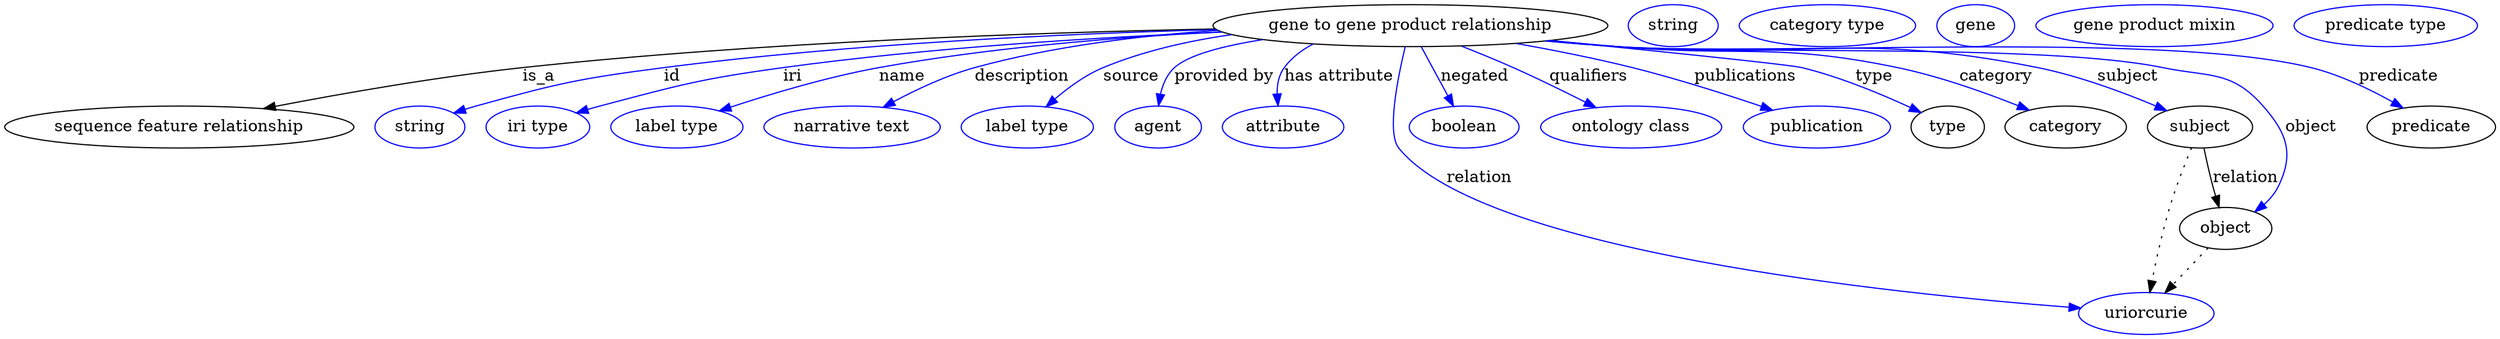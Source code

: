 digraph {
	graph [bb="0,0,2131.7,283"];
	node [label="\N"];
	"gene to gene product relationship"	 [height=0.5,
		label="gene to gene product relationship",
		pos="1203.5,265",
		width=4.694];
	"sequence feature relationship"	 [height=0.5,
		pos="149.49,178",
		width=4.1524];
	"gene to gene product relationship" -> "sequence feature relationship"	 [label=is_a,
		lp="453.49,221.5",
		pos="e,223.32,193.65 1041.6,259.79 852.65,253.28 551.83,241.47 439.49,229 369.63,221.24 291.16,207.11 233.47,195.68"];
	id	 [color=blue,
		height=0.5,
		label=string,
		pos="355.49,178",
		width=1.0652];
	"gene to gene product relationship" -> id	 [color=blue,
		label=id,
		lp="568.49,221.5",
		pos="e,384.69,189.76 1044.7,258.83 885.49,252.14 651.34,240.84 561.49,229 490.36,219.63 472.38,215.99 403.49,196 400.51,195.14 397.45,\
194.17 394.38,193.15",
		style=solid];
	iri	 [color=blue,
		height=0.5,
		label="iri type",
		pos="456.49,178",
		width=1.2277];
	"gene to gene product relationship" -> iri	 [color=blue,
		label=iri,
		lp="673.49,221.5",
		pos="e,489.66,189.94 1040.7,260.11 933.7,255.42 790.78,246.36 665.49,229 595.29,219.28 577.83,214.76 509.49,196 506.15,195.08 502.72,\
194.08 499.29,193.02",
		style=solid];
	name	 [color=blue,
		height=0.5,
		label="label type",
		pos="575.49,178",
		width=1.5707];
	"gene to gene product relationship" -> name	 [color=blue,
		label=name,
		lp="766.49,221.5",
		pos="e,612.96,191.67 1053.7,256.61 943.49,249.8 803.45,239.62 746.49,229 703.8,221.05 656.59,206.51 622.62,194.99",
		style=solid];
	description	 [color=blue,
		height=0.5,
		label="narrative text",
		pos="725.49,178",
		width=2.0943];
	"gene to gene product relationship" -> description	 [color=blue,
		label=description,
		lp="869.49,221.5",
		pos="e,752.79,194.96 1055.4,256.28 969.52,250.14 870.23,240.9 828.49,229 805.23,222.37 780.92,210.59 761.75,200.02",
		style=solid];
	source	 [color=blue,
		height=0.5,
		label="label type",
		pos="875.49,178",
		width=1.5707];
	"gene to gene product relationship" -> source	 [color=blue,
		label=source,
		lp="963.99,221.5",
		pos="e,891.99,195.35 1072.3,253.63 1018.7,247.64 963.73,239.37 939.49,229 924.88,222.75 910.82,212.23 899.61,202.36",
		style=solid];
	"provided by"	 [color=blue,
		height=0.5,
		label=agent,
		pos="987.49,178",
		width=1.0291];
	"gene to gene product relationship" -> "provided by"	 [color=blue,
		label="provided by",
		lp="1044,221.5",
		pos="e,987.8,196.06 1075.6,253.16 1042.9,247.76 1013.6,240.01 1001.5,229 995.03,223.1 991.43,214.53 989.47,206.1",
		style=solid];
	"has attribute"	 [color=blue,
		height=0.5,
		label=attribute,
		pos="1094.5,178",
		width=1.4443];
	"gene to gene product relationship" -> "has attribute"	 [color=blue,
		label="has attribute",
		lp="1142.5,221.5",
		pos="e,1090,196.16 1133.7,248.53 1116.2,242.96 1100.8,236.28 1095.5,229 1090.7,222.55 1089.2,214.3 1089.2,206.32",
		style=solid];
	relation	 [color=blue,
		height=0.5,
		label=uriorcurie,
		pos="1831.5,18",
		width=1.6068];
	"gene to gene product relationship" -> relation	 [color=blue,
		label=relation,
		lp="1263.5,134.5",
		pos="e,1774.8,21.818 1198.7,246.57 1192.4,220.06 1183.1,172.93 1193.5,160 1264.6,71.279 1615.5,34.438 1764.4,22.626",
		style=solid];
	negated	 [color=blue,
		height=0.5,
		label=boolean,
		pos="1249.5,178",
		width=1.2999];
	"gene to gene product relationship" -> negated	 [color=blue,
		label=negated,
		lp="1258.5,221.5",
		pos="e,1240.1,195.71 1213,246.97 1219.5,234.76 1228.1,218.41 1235.4,204.7",
		style=solid];
	qualifiers	 [color=blue,
		height=0.5,
		label="ontology class",
		pos="1391.5,178",
		width=2.1484];
	"gene to gene product relationship" -> qualifiers	 [color=blue,
		label=qualifiers,
		lp="1356.5,221.5",
		pos="e,1360.7,194.52 1248.1,247.58 1262.1,241.9 1277.5,235.4 1291.5,229 1311.6,219.8 1333.4,208.76 1351.6,199.3",
		style=solid];
	publications	 [color=blue,
		height=0.5,
		label=publication,
		pos="1549.5,178",
		width=1.7512];
	"gene to gene product relationship" -> publications	 [color=blue,
		label=publications,
		lp="1490.5,221.5",
		pos="e,1510.7,192.33 1296.8,249.95 1328.1,244.24 1363,237.12 1394.5,229 1430.8,219.66 1470.9,206.37 1501.2,195.69",
		style=solid];
	type	 [height=0.5,
		pos="1661.5,178",
		width=0.86659];
	"gene to gene product relationship" -> type	 [color=blue,
		label=type,
		lp="1600.5,221.5",
		pos="e,1638.2,190.16 1326.4,252.57 1417.7,243.23 1528,231.6 1538.5,229 1570.4,221.1 1604.8,206.25 1629.1,194.61",
		style=solid];
	category	 [height=0.5,
		pos="1762.5,178",
		width=1.4443];
	"gene to gene product relationship" -> category	 [color=blue,
		label=category,
		lp="1704.5,221.5",
		pos="e,1730.5,192.3 1324.1,252.38 1343.3,250.5 1362.9,248.64 1381.5,247 1487.6,237.64 1516.3,251.2 1620.5,229 1655.3,221.58 1693.2,207.65 \
1721.1,196.23",
		style=solid];
	subject	 [height=0.5,
		pos="1877.5,178",
		width=1.2457];
	"gene to gene product relationship" -> subject	 [color=blue,
		label=subject,
		lp="1818,221.5",
		pos="e,1848.3,191.84 1322.1,252.16 1341.9,250.26 1362.3,248.45 1381.5,247 1540.8,234.96 1584,261.24 1740.5,229 1774.8,221.93 1811.9,207.65 \
1838.9,196",
		style=solid];
	object	 [height=0.5,
		pos="1899.5,91",
		width=1.1013];
	"gene to gene product relationship" -> object	 [color=blue,
		label=object,
		lp="1973,178",
		pos="e,1924.9,105.11 1321.2,252.06 1341.3,250.14 1362,248.36 1381.5,247 1485.1,239.77 1746.9,250.49 1848.5,229 1887.3,220.78 1905.5,225.99 \
1931.5,196 1951.9,172.42 1958,155.13 1944.5,127 1941.7,121.2 1937.5,116.04 1932.7,111.57",
		style=solid];
	predicate	 [height=0.5,
		pos="2076.5,178",
		width=1.5346];
	"gene to gene product relationship" -> predicate	 [color=blue,
		label=predicate,
		lp="2045,221.5",
		pos="e,2051.2,194.24 1320.7,251.97 1340.9,250.05 1361.8,248.29 1381.5,247 1512.6,238.38 1845,260.64 1972.5,229 1997.1,222.9 2022.7,210.44 \
2042.3,199.37",
		style=solid];
	association_type	 [color=blue,
		height=0.5,
		label=string,
		pos="1428.5,265",
		width=1.0652];
	association_category	 [color=blue,
		height=0.5,
		label="category type",
		pos="1560.5,265",
		width=2.0943];
	subject -> relation	 [pos="e,1834.3,36.006 1869.5,160.13 1863.7,146.37 1855.8,126.75 1850.5,109 1844.3,88.182 1839.4,64.102 1836.1,45.943",
		style=dotted];
	subject -> object	 [label=relation,
		lp="1916.5,134.5",
		pos="e,1893.7,108.86 1881,159.97 1883,150.18 1885.7,137.87 1888.5,127 1889.2,124.31 1890,121.51 1890.8,118.73"];
	"gene to gene product relationship_subject"	 [color=blue,
		height=0.5,
		label=gene,
		pos="1687.5,265",
		width=0.92075];
	object -> relation	 [pos="e,1847.6,35.346 1883.7,74.069 1875.1,64.805 1864.2,53.154 1854.7,42.876",
		style=dotted];
	"gene to gene product relationship_object"	 [color=blue,
		height=0.5,
		label="gene product mixin",
		pos="1840.5,265",
		width=2.8164];
	"gene to gene product relationship_predicate"	 [color=blue,
		height=0.5,
		label="predicate type",
		pos="2038.5,265",
		width=2.1845];
}
